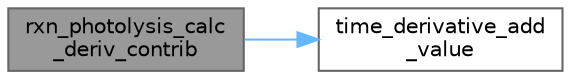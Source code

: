 digraph "rxn_photolysis_calc_deriv_contrib"
{
 // LATEX_PDF_SIZE
  bgcolor="transparent";
  edge [fontname=Helvetica,fontsize=10,labelfontname=Helvetica,labelfontsize=10];
  node [fontname=Helvetica,fontsize=10,shape=box,height=0.2,width=0.4];
  rankdir="LR";
  Node1 [label="rxn_photolysis_calc\l_deriv_contrib",height=0.2,width=0.4,color="gray40", fillcolor="grey60", style="filled", fontcolor="black",tooltip="Calculate contributions to the time derivative  from this reaction."];
  Node1 -> Node2 [color="steelblue1",style="solid"];
  Node2 [label="time_derivative_add\l_value",height=0.2,width=0.4,color="grey40", fillcolor="white", style="filled",URL="$time__derivative_8c.html#af4c9ab5040b544a8ec4b63a1c75922e2",tooltip="Add a contribution to the time derivative."];
}
